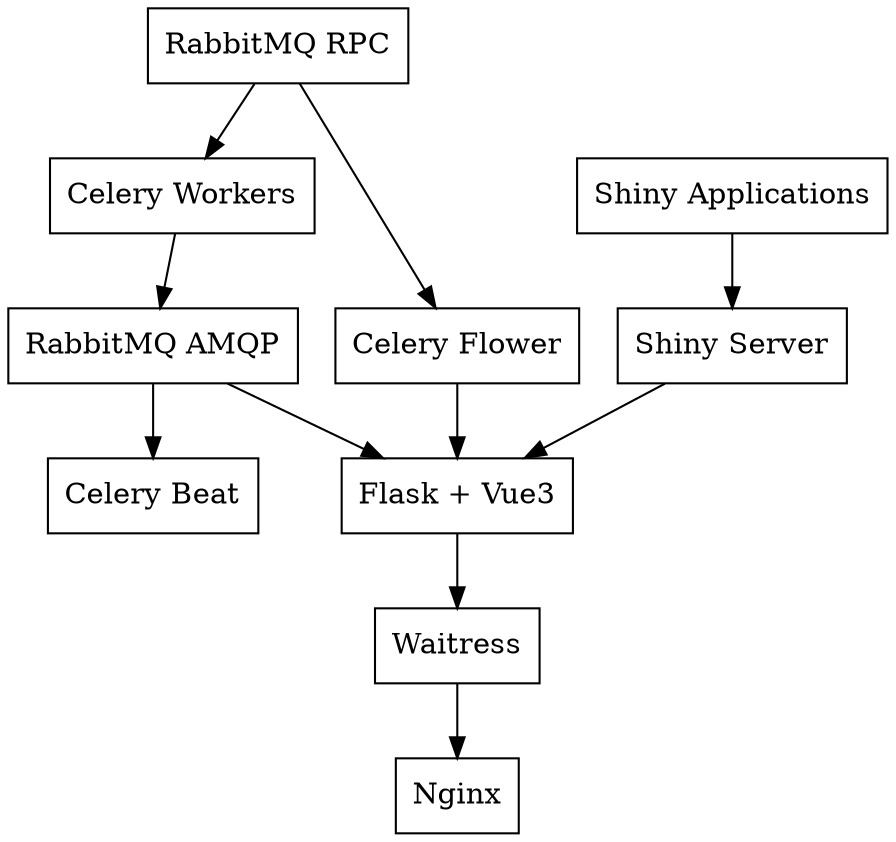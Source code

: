 # export by: dot -Tpng -o netStruct.png netStruct.gv

digraph netStruct
{
    graph [rankdir=TB]

    node [shape = box]
    flaskVue3 [label = "Flask + Vue3"]
    celeryWorkers [label = "Celery Workers"]
    celeryBeat [label = "Celery Beat"]
    celeryFlower [label = "Celery Flower"]
    rabbitmqRPC [label = "RabbitMQ RPC"]
    rabbitmqAMQP [label = "RabbitMQ AMQP"]
    shinyServer [label = "Shiny Server"]
    shinyApp [label = "Shiny Applications"]
    waitress [label = "Waitress"]
    nginx [label = "Nginx"]

    rabbitmqRPC -> celeryWorkers -> rabbitmqAMQP -> flaskVue3 -> waitress -> nginx
    rabbitmqRPC -> celeryFlower -> flaskVue3
    rabbitmqAMQP -> celeryBeat
    shinyApp -> shinyServer -> flaskVue3
}